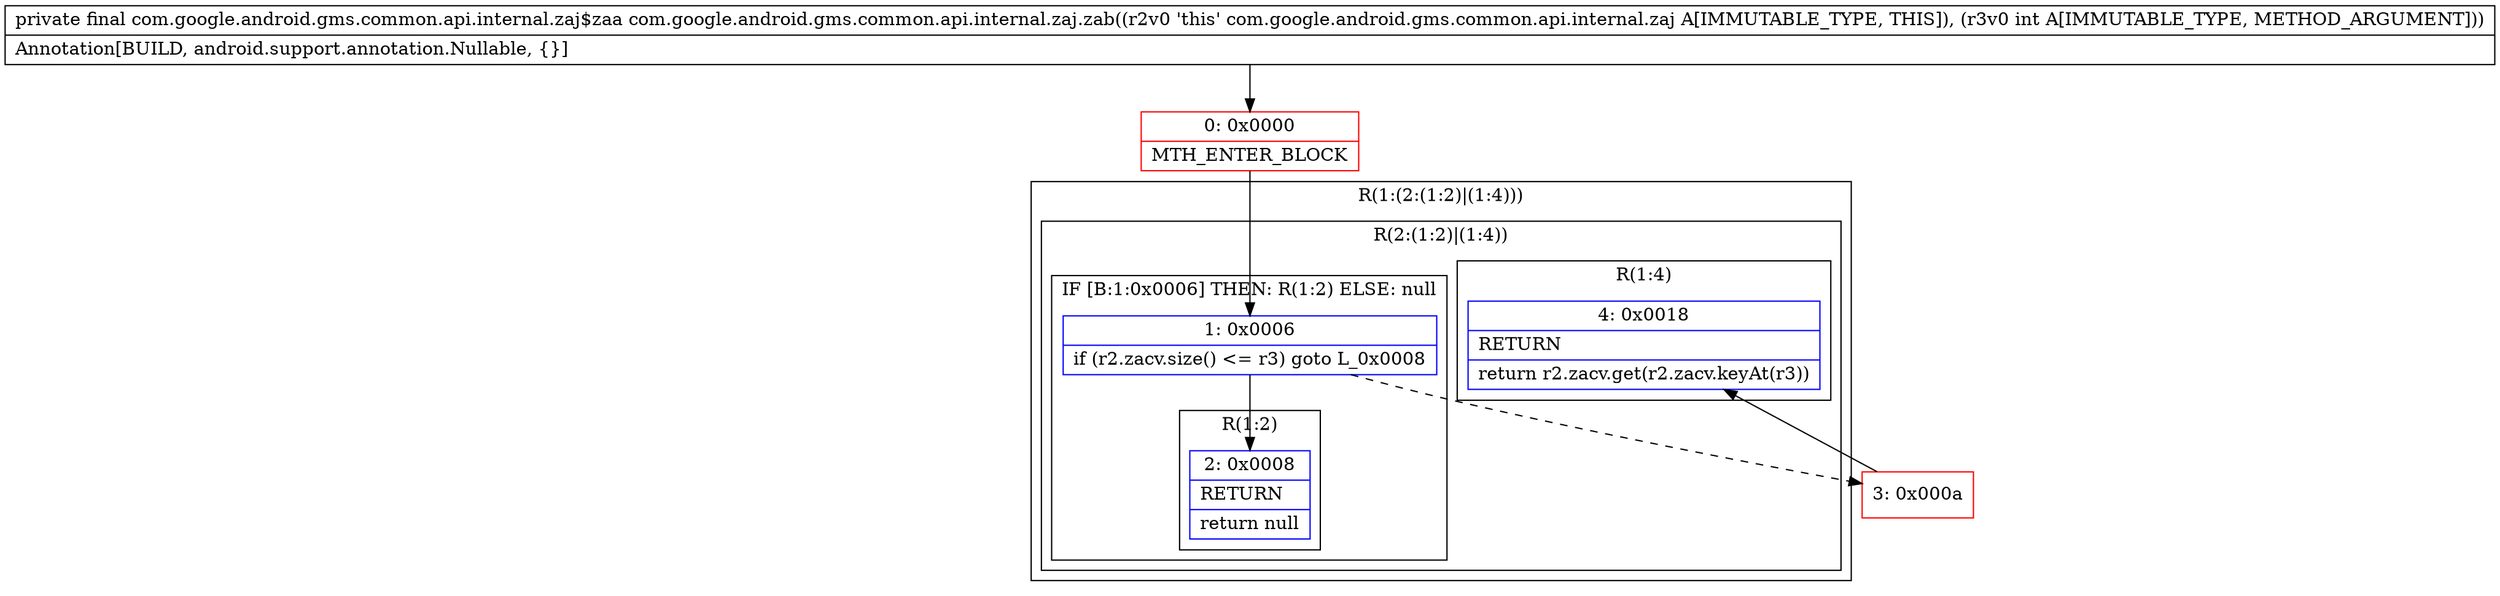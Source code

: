 digraph "CFG forcom.google.android.gms.common.api.internal.zaj.zab(I)Lcom\/google\/android\/gms\/common\/api\/internal\/zaj$zaa;" {
subgraph cluster_Region_441833381 {
label = "R(1:(2:(1:2)|(1:4)))";
node [shape=record,color=blue];
subgraph cluster_Region_889526554 {
label = "R(2:(1:2)|(1:4))";
node [shape=record,color=blue];
subgraph cluster_IfRegion_1346917822 {
label = "IF [B:1:0x0006] THEN: R(1:2) ELSE: null";
node [shape=record,color=blue];
Node_1 [shape=record,label="{1\:\ 0x0006|if (r2.zacv.size() \<= r3) goto L_0x0008\l}"];
subgraph cluster_Region_2013207158 {
label = "R(1:2)";
node [shape=record,color=blue];
Node_2 [shape=record,label="{2\:\ 0x0008|RETURN\l|return null\l}"];
}
}
subgraph cluster_Region_1126368211 {
label = "R(1:4)";
node [shape=record,color=blue];
Node_4 [shape=record,label="{4\:\ 0x0018|RETURN\l|return r2.zacv.get(r2.zacv.keyAt(r3))\l}"];
}
}
}
Node_0 [shape=record,color=red,label="{0\:\ 0x0000|MTH_ENTER_BLOCK\l}"];
Node_3 [shape=record,color=red,label="{3\:\ 0x000a}"];
MethodNode[shape=record,label="{private final com.google.android.gms.common.api.internal.zaj$zaa com.google.android.gms.common.api.internal.zaj.zab((r2v0 'this' com.google.android.gms.common.api.internal.zaj A[IMMUTABLE_TYPE, THIS]), (r3v0 int A[IMMUTABLE_TYPE, METHOD_ARGUMENT]))  | Annotation[BUILD, android.support.annotation.Nullable, \{\}]\l}"];
MethodNode -> Node_0;
Node_1 -> Node_2;
Node_1 -> Node_3[style=dashed];
Node_0 -> Node_1;
Node_3 -> Node_4;
}

